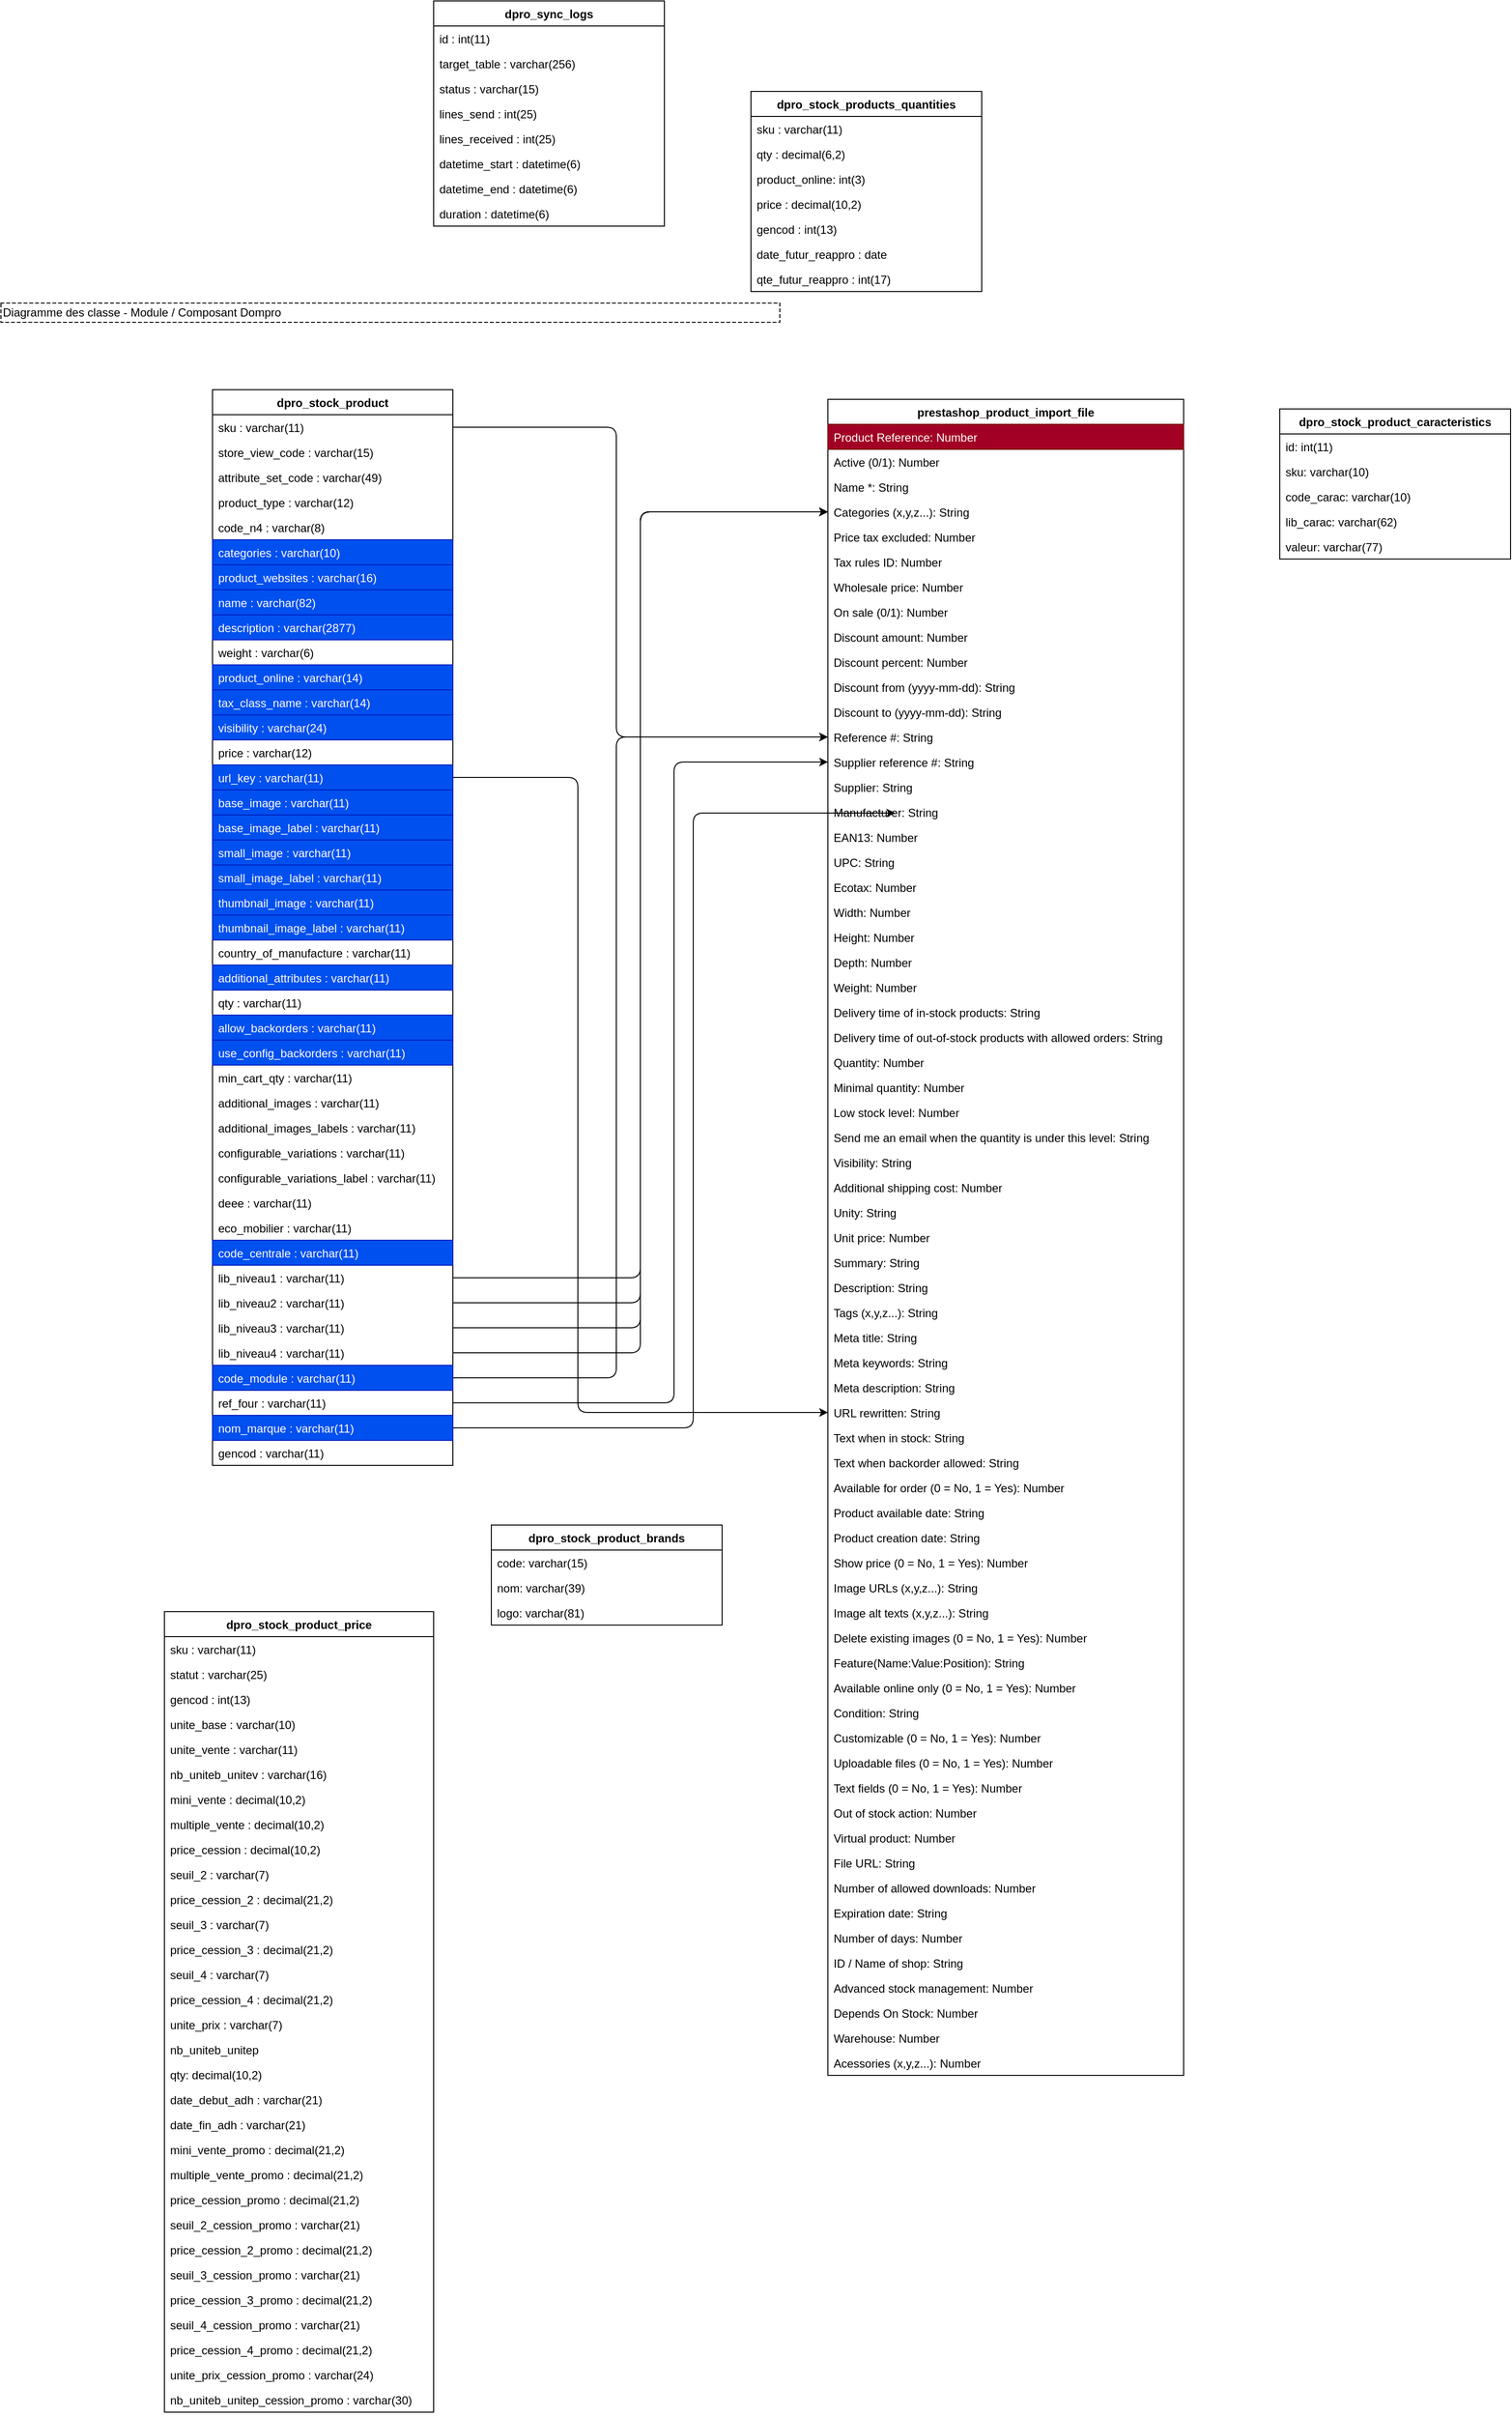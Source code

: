 <mxfile>
    <diagram id="OpzLJEWkmuXmZbvtsmJ4" name="Page-1">
        <mxGraphModel dx="684" dy="2234" grid="1" gridSize="10" guides="1" tooltips="1" connect="1" arrows="1" fold="1" page="1" pageScale="1" pageWidth="850" pageHeight="1100" math="0" shadow="0">
            <root>
                <mxCell id="0"/>
                <mxCell id="1" parent="0"/>
                <mxCell id="2" value="Diagramme des classe - Module / Composant Dompro" style="shape=partialRectangle;html=1;top=1;align=left;dashed=1;" parent="1" vertex="1">
                    <mxGeometry x="80" y="-470" width="810" height="20" as="geometry"/>
                </mxCell>
                <mxCell id="27" value="dpro_stock_product" style="swimlane;fontStyle=1;childLayout=stackLayout;horizontal=1;startSize=26;horizontalStack=0;resizeParent=1;resizeParentMax=0;resizeLast=0;collapsible=1;marginBottom=0;" parent="1" vertex="1">
                    <mxGeometry x="300" y="-380" width="250" height="1118" as="geometry">
                        <mxRectangle x="20" y="60" width="160" height="30" as="alternateBounds"/>
                    </mxGeometry>
                </mxCell>
                <mxCell id="28" value="sku : varchar(11)" style="text;strokeColor=none;fillColor=none;align=left;verticalAlign=top;spacingLeft=4;spacingRight=4;overflow=hidden;rotatable=0;points=[[0,0.5],[1,0.5]];portConstraint=eastwest;" parent="27" vertex="1">
                    <mxGeometry y="26" width="250" height="26" as="geometry"/>
                </mxCell>
                <mxCell id="29" value="store_view_code : varchar(15)" style="text;strokeColor=none;fillColor=none;align=left;verticalAlign=top;spacingLeft=4;spacingRight=4;overflow=hidden;rotatable=0;points=[[0,0.5],[1,0.5]];portConstraint=eastwest;" parent="27" vertex="1">
                    <mxGeometry y="52" width="250" height="26" as="geometry"/>
                </mxCell>
                <mxCell id="30" value="attribute_set_code : varchar(49)" style="text;strokeColor=none;fillColor=none;align=left;verticalAlign=top;spacingLeft=4;spacingRight=4;overflow=hidden;rotatable=0;points=[[0,0.5],[1,0.5]];portConstraint=eastwest;" parent="27" vertex="1">
                    <mxGeometry y="78" width="250" height="26" as="geometry"/>
                </mxCell>
                <mxCell id="31" value="product_type : varchar(12)" style="text;strokeColor=none;fillColor=none;align=left;verticalAlign=top;spacingLeft=4;spacingRight=4;overflow=hidden;rotatable=0;points=[[0,0.5],[1,0.5]];portConstraint=eastwest;" parent="27" vertex="1">
                    <mxGeometry y="104" width="250" height="26" as="geometry"/>
                </mxCell>
                <mxCell id="32" value="code_n4 : varchar(8)" style="text;strokeColor=none;fillColor=none;align=left;verticalAlign=top;spacingLeft=4;spacingRight=4;overflow=hidden;rotatable=0;points=[[0,0.5],[1,0.5]];portConstraint=eastwest;" parent="27" vertex="1">
                    <mxGeometry y="130" width="250" height="26" as="geometry"/>
                </mxCell>
                <mxCell id="33" value="categories : varchar(10)" style="text;strokeColor=#001DBC;fillColor=#0050ef;align=left;verticalAlign=top;spacingLeft=4;spacingRight=4;overflow=hidden;rotatable=0;points=[[0,0.5],[1,0.5]];portConstraint=eastwest;fontColor=#ffffff;" parent="27" vertex="1">
                    <mxGeometry y="156" width="250" height="26" as="geometry"/>
                </mxCell>
                <mxCell id="34" value="product_websites : varchar(16)" style="text;strokeColor=#001DBC;fillColor=#0050ef;align=left;verticalAlign=top;spacingLeft=4;spacingRight=4;overflow=hidden;rotatable=0;points=[[0,0.5],[1,0.5]];portConstraint=eastwest;fontColor=#ffffff;" parent="27" vertex="1">
                    <mxGeometry y="182" width="250" height="26" as="geometry"/>
                </mxCell>
                <mxCell id="35" value="name : varchar(82)" style="text;strokeColor=#001DBC;fillColor=#0050ef;align=left;verticalAlign=top;spacingLeft=4;spacingRight=4;overflow=hidden;rotatable=0;points=[[0,0.5],[1,0.5]];portConstraint=eastwest;fontColor=#ffffff;" parent="27" vertex="1">
                    <mxGeometry y="208" width="250" height="26" as="geometry"/>
                </mxCell>
                <mxCell id="36" value="description : varchar(2877)" style="text;strokeColor=#001DBC;fillColor=#0050ef;align=left;verticalAlign=top;spacingLeft=4;spacingRight=4;overflow=hidden;rotatable=0;points=[[0,0.5],[1,0.5]];portConstraint=eastwest;fontColor=#ffffff;" parent="27" vertex="1">
                    <mxGeometry y="234" width="250" height="26" as="geometry"/>
                </mxCell>
                <mxCell id="37" value="weight : varchar(6)" style="text;strokeColor=none;fillColor=none;align=left;verticalAlign=top;spacingLeft=4;spacingRight=4;overflow=hidden;rotatable=0;points=[[0,0.5],[1,0.5]];portConstraint=eastwest;" parent="27" vertex="1">
                    <mxGeometry y="260" width="250" height="26" as="geometry"/>
                </mxCell>
                <mxCell id="38" value="product_online : varchar(14)" style="text;strokeColor=#001DBC;fillColor=#0050ef;align=left;verticalAlign=top;spacingLeft=4;spacingRight=4;overflow=hidden;rotatable=0;points=[[0,0.5],[1,0.5]];portConstraint=eastwest;fontColor=#ffffff;" parent="27" vertex="1">
                    <mxGeometry y="286" width="250" height="26" as="geometry"/>
                </mxCell>
                <mxCell id="39" value="tax_class_name : varchar(14)" style="text;strokeColor=#001DBC;fillColor=#0050ef;align=left;verticalAlign=top;spacingLeft=4;spacingRight=4;overflow=hidden;rotatable=0;points=[[0,0.5],[1,0.5]];portConstraint=eastwest;fontColor=#ffffff;" parent="27" vertex="1">
                    <mxGeometry y="312" width="250" height="26" as="geometry"/>
                </mxCell>
                <mxCell id="40" value="visibility : varchar(24)" style="text;strokeColor=#001DBC;fillColor=#0050ef;align=left;verticalAlign=top;spacingLeft=4;spacingRight=4;overflow=hidden;rotatable=0;points=[[0,0.5],[1,0.5]];portConstraint=eastwest;fontColor=#ffffff;" parent="27" vertex="1">
                    <mxGeometry y="338" width="250" height="26" as="geometry"/>
                </mxCell>
                <mxCell id="41" value="price : varchar(12)" style="text;strokeColor=none;fillColor=none;align=left;verticalAlign=top;spacingLeft=4;spacingRight=4;overflow=hidden;rotatable=0;points=[[0,0.5],[1,0.5]];portConstraint=eastwest;" parent="27" vertex="1">
                    <mxGeometry y="364" width="250" height="26" as="geometry"/>
                </mxCell>
                <mxCell id="42" value="url_key : varchar(11)" style="text;strokeColor=#001DBC;fillColor=#0050ef;align=left;verticalAlign=top;spacingLeft=4;spacingRight=4;overflow=hidden;rotatable=0;points=[[0,0.5],[1,0.5]];portConstraint=eastwest;fontColor=#ffffff;" parent="27" vertex="1">
                    <mxGeometry y="390" width="250" height="26" as="geometry"/>
                </mxCell>
                <mxCell id="43" value="base_image : varchar(11)" style="text;strokeColor=#001DBC;fillColor=#0050ef;align=left;verticalAlign=top;spacingLeft=4;spacingRight=4;overflow=hidden;rotatable=0;points=[[0,0.5],[1,0.5]];portConstraint=eastwest;fontColor=#ffffff;" parent="27" vertex="1">
                    <mxGeometry y="416" width="250" height="26" as="geometry"/>
                </mxCell>
                <mxCell id="44" value="base_image_label : varchar(11)" style="text;strokeColor=#001DBC;fillColor=#0050ef;align=left;verticalAlign=top;spacingLeft=4;spacingRight=4;overflow=hidden;rotatable=0;points=[[0,0.5],[1,0.5]];portConstraint=eastwest;fontColor=#ffffff;" parent="27" vertex="1">
                    <mxGeometry y="442" width="250" height="26" as="geometry"/>
                </mxCell>
                <mxCell id="45" value="small_image : varchar(11)" style="text;strokeColor=#001DBC;fillColor=#0050ef;align=left;verticalAlign=top;spacingLeft=4;spacingRight=4;overflow=hidden;rotatable=0;points=[[0,0.5],[1,0.5]];portConstraint=eastwest;fontColor=#ffffff;" parent="27" vertex="1">
                    <mxGeometry y="468" width="250" height="26" as="geometry"/>
                </mxCell>
                <mxCell id="46" value="small_image_label : varchar(11)" style="text;strokeColor=#001DBC;fillColor=#0050ef;align=left;verticalAlign=top;spacingLeft=4;spacingRight=4;overflow=hidden;rotatable=0;points=[[0,0.5],[1,0.5]];portConstraint=eastwest;fontColor=#ffffff;" parent="27" vertex="1">
                    <mxGeometry y="494" width="250" height="26" as="geometry"/>
                </mxCell>
                <mxCell id="47" value="thumbnail_image : varchar(11)" style="text;strokeColor=#001DBC;fillColor=#0050ef;align=left;verticalAlign=top;spacingLeft=4;spacingRight=4;overflow=hidden;rotatable=0;points=[[0,0.5],[1,0.5]];portConstraint=eastwest;fontColor=#ffffff;" parent="27" vertex="1">
                    <mxGeometry y="520" width="250" height="26" as="geometry"/>
                </mxCell>
                <mxCell id="48" value="thumbnail_image_label : varchar(11)" style="text;strokeColor=#001DBC;fillColor=#0050ef;align=left;verticalAlign=top;spacingLeft=4;spacingRight=4;overflow=hidden;rotatable=0;points=[[0,0.5],[1,0.5]];portConstraint=eastwest;fontColor=#ffffff;" parent="27" vertex="1">
                    <mxGeometry y="546" width="250" height="26" as="geometry"/>
                </mxCell>
                <mxCell id="49" value="country_of_manufacture : varchar(11)" style="text;strokeColor=none;fillColor=none;align=left;verticalAlign=top;spacingLeft=4;spacingRight=4;overflow=hidden;rotatable=0;points=[[0,0.5],[1,0.5]];portConstraint=eastwest;" parent="27" vertex="1">
                    <mxGeometry y="572" width="250" height="26" as="geometry"/>
                </mxCell>
                <mxCell id="50" value="additional_attributes : varchar(11)" style="text;strokeColor=#001DBC;fillColor=#0050ef;align=left;verticalAlign=top;spacingLeft=4;spacingRight=4;overflow=hidden;rotatable=0;points=[[0,0.5],[1,0.5]];portConstraint=eastwest;fontColor=#ffffff;" parent="27" vertex="1">
                    <mxGeometry y="598" width="250" height="26" as="geometry"/>
                </mxCell>
                <mxCell id="51" value="qty : varchar(11)" style="text;strokeColor=none;fillColor=none;align=left;verticalAlign=top;spacingLeft=4;spacingRight=4;overflow=hidden;rotatable=0;points=[[0,0.5],[1,0.5]];portConstraint=eastwest;" parent="27" vertex="1">
                    <mxGeometry y="624" width="250" height="26" as="geometry"/>
                </mxCell>
                <mxCell id="52" value="allow_backorders : varchar(11)" style="text;strokeColor=#001DBC;fillColor=#0050ef;align=left;verticalAlign=top;spacingLeft=4;spacingRight=4;overflow=hidden;rotatable=0;points=[[0,0.5],[1,0.5]];portConstraint=eastwest;fontColor=#ffffff;" parent="27" vertex="1">
                    <mxGeometry y="650" width="250" height="26" as="geometry"/>
                </mxCell>
                <mxCell id="53" value="use_config_backorders : varchar(11)" style="text;strokeColor=#001DBC;fillColor=#0050ef;align=left;verticalAlign=top;spacingLeft=4;spacingRight=4;overflow=hidden;rotatable=0;points=[[0,0.5],[1,0.5]];portConstraint=eastwest;fontColor=#ffffff;" parent="27" vertex="1">
                    <mxGeometry y="676" width="250" height="26" as="geometry"/>
                </mxCell>
                <mxCell id="54" value="min_cart_qty : varchar(11)" style="text;strokeColor=none;fillColor=none;align=left;verticalAlign=top;spacingLeft=4;spacingRight=4;overflow=hidden;rotatable=0;points=[[0,0.5],[1,0.5]];portConstraint=eastwest;" parent="27" vertex="1">
                    <mxGeometry y="702" width="250" height="26" as="geometry"/>
                </mxCell>
                <mxCell id="55" value="additional_images : varchar(11)" style="text;strokeColor=none;fillColor=none;align=left;verticalAlign=top;spacingLeft=4;spacingRight=4;overflow=hidden;rotatable=0;points=[[0,0.5],[1,0.5]];portConstraint=eastwest;" parent="27" vertex="1">
                    <mxGeometry y="728" width="250" height="26" as="geometry"/>
                </mxCell>
                <mxCell id="56" value="additional_images_labels : varchar(11)" style="text;strokeColor=none;fillColor=none;align=left;verticalAlign=top;spacingLeft=4;spacingRight=4;overflow=hidden;rotatable=0;points=[[0,0.5],[1,0.5]];portConstraint=eastwest;" parent="27" vertex="1">
                    <mxGeometry y="754" width="250" height="26" as="geometry"/>
                </mxCell>
                <mxCell id="57" value="configurable_variations : varchar(11)" style="text;strokeColor=none;fillColor=none;align=left;verticalAlign=top;spacingLeft=4;spacingRight=4;overflow=hidden;rotatable=0;points=[[0,0.5],[1,0.5]];portConstraint=eastwest;" parent="27" vertex="1">
                    <mxGeometry y="780" width="250" height="26" as="geometry"/>
                </mxCell>
                <mxCell id="58" value="configurable_variations_label : varchar(11)" style="text;strokeColor=none;fillColor=none;align=left;verticalAlign=top;spacingLeft=4;spacingRight=4;overflow=hidden;rotatable=0;points=[[0,0.5],[1,0.5]];portConstraint=eastwest;" parent="27" vertex="1">
                    <mxGeometry y="806" width="250" height="26" as="geometry"/>
                </mxCell>
                <mxCell id="59" value="deee : varchar(11)" style="text;strokeColor=none;fillColor=none;align=left;verticalAlign=top;spacingLeft=4;spacingRight=4;overflow=hidden;rotatable=0;points=[[0,0.5],[1,0.5]];portConstraint=eastwest;" parent="27" vertex="1">
                    <mxGeometry y="832" width="250" height="26" as="geometry"/>
                </mxCell>
                <mxCell id="60" value="eco_mobilier : varchar(11)" style="text;strokeColor=none;fillColor=none;align=left;verticalAlign=top;spacingLeft=4;spacingRight=4;overflow=hidden;rotatable=0;points=[[0,0.5],[1,0.5]];portConstraint=eastwest;" parent="27" vertex="1">
                    <mxGeometry y="858" width="250" height="26" as="geometry"/>
                </mxCell>
                <mxCell id="61" value="code_centrale : varchar(11)" style="text;strokeColor=#001DBC;fillColor=#0050ef;align=left;verticalAlign=top;spacingLeft=4;spacingRight=4;overflow=hidden;rotatable=0;points=[[0,0.5],[1,0.5]];portConstraint=eastwest;fontColor=#ffffff;" parent="27" vertex="1">
                    <mxGeometry y="884" width="250" height="26" as="geometry"/>
                </mxCell>
                <mxCell id="62" value="lib_niveau1 : varchar(11)" style="text;strokeColor=none;fillColor=none;align=left;verticalAlign=top;spacingLeft=4;spacingRight=4;overflow=hidden;rotatable=0;points=[[0,0.5],[1,0.5]];portConstraint=eastwest;" parent="27" vertex="1">
                    <mxGeometry y="910" width="250" height="26" as="geometry"/>
                </mxCell>
                <mxCell id="63" value="lib_niveau2 : varchar(11)" style="text;strokeColor=none;fillColor=none;align=left;verticalAlign=top;spacingLeft=4;spacingRight=4;overflow=hidden;rotatable=0;points=[[0,0.5],[1,0.5]];portConstraint=eastwest;" parent="27" vertex="1">
                    <mxGeometry y="936" width="250" height="26" as="geometry"/>
                </mxCell>
                <mxCell id="64" value="lib_niveau3 : varchar(11)" style="text;strokeColor=none;fillColor=none;align=left;verticalAlign=top;spacingLeft=4;spacingRight=4;overflow=hidden;rotatable=0;points=[[0,0.5],[1,0.5]];portConstraint=eastwest;" parent="27" vertex="1">
                    <mxGeometry y="962" width="250" height="26" as="geometry"/>
                </mxCell>
                <mxCell id="65" value="lib_niveau4 : varchar(11)" style="text;strokeColor=none;fillColor=none;align=left;verticalAlign=top;spacingLeft=4;spacingRight=4;overflow=hidden;rotatable=0;points=[[0,0.5],[1,0.5]];portConstraint=eastwest;" parent="27" vertex="1">
                    <mxGeometry y="988" width="250" height="26" as="geometry"/>
                </mxCell>
                <mxCell id="66" value="code_module : varchar(11)" style="text;strokeColor=#001DBC;fillColor=#0050ef;align=left;verticalAlign=top;spacingLeft=4;spacingRight=4;overflow=hidden;rotatable=0;points=[[0,0.5],[1,0.5]];portConstraint=eastwest;fontColor=#ffffff;" parent="27" vertex="1">
                    <mxGeometry y="1014" width="250" height="26" as="geometry"/>
                </mxCell>
                <mxCell id="67" value="ref_four : varchar(11)" style="text;strokeColor=none;fillColor=none;align=left;verticalAlign=top;spacingLeft=4;spacingRight=4;overflow=hidden;rotatable=0;points=[[0,0.5],[1,0.5]];portConstraint=eastwest;" parent="27" vertex="1">
                    <mxGeometry y="1040" width="250" height="26" as="geometry"/>
                </mxCell>
                <mxCell id="68" value="nom_marque : varchar(11)" style="text;strokeColor=#001DBC;fillColor=#0050ef;align=left;verticalAlign=top;spacingLeft=4;spacingRight=4;overflow=hidden;rotatable=0;points=[[0,0.5],[1,0.5]];portConstraint=eastwest;fontColor=#ffffff;" parent="27" vertex="1">
                    <mxGeometry y="1066" width="250" height="26" as="geometry"/>
                </mxCell>
                <mxCell id="69" value="gencod : varchar(11)" style="text;strokeColor=none;fillColor=none;align=left;verticalAlign=top;spacingLeft=4;spacingRight=4;overflow=hidden;rotatable=0;points=[[0,0.5],[1,0.5]];portConstraint=eastwest;" parent="27" vertex="1">
                    <mxGeometry y="1092" width="250" height="26" as="geometry"/>
                </mxCell>
                <mxCell id="113" value="dpro_stock_products_quantities" style="swimlane;fontStyle=1;childLayout=stackLayout;horizontal=1;startSize=26;horizontalStack=0;resizeParent=1;resizeParentMax=0;resizeLast=0;collapsible=1;marginBottom=0;" parent="1" vertex="1">
                    <mxGeometry x="860" y="-690" width="240" height="208" as="geometry">
                        <mxRectangle x="590" y="60" width="230" height="30" as="alternateBounds"/>
                    </mxGeometry>
                </mxCell>
                <mxCell id="114" value="sku : varchar(11)" style="text;strokeColor=none;fillColor=none;align=left;verticalAlign=top;spacingLeft=4;spacingRight=4;overflow=hidden;rotatable=0;points=[[0,0.5],[1,0.5]];portConstraint=eastwest;" parent="113" vertex="1">
                    <mxGeometry y="26" width="240" height="26" as="geometry"/>
                </mxCell>
                <mxCell id="115" value="qty : decimal(6,2)" style="text;strokeColor=none;fillColor=none;align=left;verticalAlign=top;spacingLeft=4;spacingRight=4;overflow=hidden;rotatable=0;points=[[0,0.5],[1,0.5]];portConstraint=eastwest;" parent="113" vertex="1">
                    <mxGeometry y="52" width="240" height="26" as="geometry"/>
                </mxCell>
                <mxCell id="116" value="product_online: int(3)" style="text;strokeColor=none;fillColor=none;align=left;verticalAlign=top;spacingLeft=4;spacingRight=4;overflow=hidden;rotatable=0;points=[[0,0.5],[1,0.5]];portConstraint=eastwest;" parent="113" vertex="1">
                    <mxGeometry y="78" width="240" height="26" as="geometry"/>
                </mxCell>
                <mxCell id="117" value="price : decimal(10,2)" style="text;strokeColor=none;fillColor=none;align=left;verticalAlign=top;spacingLeft=4;spacingRight=4;overflow=hidden;rotatable=0;points=[[0,0.5],[1,0.5]];portConstraint=eastwest;" parent="113" vertex="1">
                    <mxGeometry y="104" width="240" height="26" as="geometry"/>
                </mxCell>
                <mxCell id="118" value="gencod : int(13)" style="text;strokeColor=none;fillColor=none;align=left;verticalAlign=top;spacingLeft=4;spacingRight=4;overflow=hidden;rotatable=0;points=[[0,0.5],[1,0.5]];portConstraint=eastwest;" parent="113" vertex="1">
                    <mxGeometry y="130" width="240" height="26" as="geometry"/>
                </mxCell>
                <mxCell id="119" value="date_futur_reappro : date" style="text;strokeColor=none;fillColor=none;align=left;verticalAlign=top;spacingLeft=4;spacingRight=4;overflow=hidden;rotatable=0;points=[[0,0.5],[1,0.5]];portConstraint=eastwest;" parent="113" vertex="1">
                    <mxGeometry y="156" width="240" height="26" as="geometry"/>
                </mxCell>
                <mxCell id="120" value="qte_futur_reappro : int(17)" style="text;strokeColor=none;fillColor=none;align=left;verticalAlign=top;spacingLeft=4;spacingRight=4;overflow=hidden;rotatable=0;points=[[0,0.5],[1,0.5]];portConstraint=eastwest;" parent="113" vertex="1">
                    <mxGeometry y="182" width="240" height="26" as="geometry"/>
                </mxCell>
                <mxCell id="121" value="dpro_stock_product_brands" style="swimlane;fontStyle=1;childLayout=stackLayout;horizontal=1;startSize=26;horizontalStack=0;resizeParent=1;resizeParentMax=0;resizeLast=0;collapsible=1;marginBottom=0;" parent="1" vertex="1">
                    <mxGeometry x="590" y="800" width="240" height="104" as="geometry">
                        <mxRectangle x="590" y="498" width="200" height="30" as="alternateBounds"/>
                    </mxGeometry>
                </mxCell>
                <mxCell id="122" value="code: varchar(15)" style="text;strokeColor=none;fillColor=none;align=left;verticalAlign=top;spacingLeft=4;spacingRight=4;overflow=hidden;rotatable=0;points=[[0,0.5],[1,0.5]];portConstraint=eastwest;" parent="121" vertex="1">
                    <mxGeometry y="26" width="240" height="26" as="geometry"/>
                </mxCell>
                <mxCell id="123" value="nom: varchar(39)" style="text;strokeColor=none;fillColor=none;align=left;verticalAlign=top;spacingLeft=4;spacingRight=4;overflow=hidden;rotatable=0;points=[[0,0.5],[1,0.5]];portConstraint=eastwest;" parent="121" vertex="1">
                    <mxGeometry y="52" width="240" height="26" as="geometry"/>
                </mxCell>
                <mxCell id="124" value="logo: varchar(81)" style="text;strokeColor=none;fillColor=none;align=left;verticalAlign=top;spacingLeft=4;spacingRight=4;overflow=hidden;rotatable=0;points=[[0,0.5],[1,0.5]];portConstraint=eastwest;" parent="121" vertex="1">
                    <mxGeometry y="78" width="240" height="26" as="geometry"/>
                </mxCell>
                <mxCell id="125" value="dpro_stock_product_caracteristics" style="swimlane;fontStyle=1;childLayout=stackLayout;horizontal=1;startSize=26;horizontalStack=0;resizeParent=1;resizeParentMax=0;resizeLast=0;collapsible=1;marginBottom=0;" parent="1" vertex="1">
                    <mxGeometry x="1410" y="-360" width="240" height="156" as="geometry">
                        <mxRectangle x="590" y="310" width="240" height="30" as="alternateBounds"/>
                    </mxGeometry>
                </mxCell>
                <mxCell id="126" value="id: int(11)" style="text;strokeColor=none;fillColor=none;align=left;verticalAlign=top;spacingLeft=4;spacingRight=4;overflow=hidden;rotatable=0;points=[[0,0.5],[1,0.5]];portConstraint=eastwest;" parent="125" vertex="1">
                    <mxGeometry y="26" width="240" height="26" as="geometry"/>
                </mxCell>
                <mxCell id="127" value="sku: varchar(10)" style="text;strokeColor=none;fillColor=none;align=left;verticalAlign=top;spacingLeft=4;spacingRight=4;overflow=hidden;rotatable=0;points=[[0,0.5],[1,0.5]];portConstraint=eastwest;" parent="125" vertex="1">
                    <mxGeometry y="52" width="240" height="26" as="geometry"/>
                </mxCell>
                <mxCell id="128" value="code_carac: varchar(10)" style="text;strokeColor=none;fillColor=none;align=left;verticalAlign=top;spacingLeft=4;spacingRight=4;overflow=hidden;rotatable=0;points=[[0,0.5],[1,0.5]];portConstraint=eastwest;" parent="125" vertex="1">
                    <mxGeometry y="78" width="240" height="26" as="geometry"/>
                </mxCell>
                <mxCell id="129" value="lib_carac: varchar(62)" style="text;strokeColor=none;fillColor=none;align=left;verticalAlign=top;spacingLeft=4;spacingRight=4;overflow=hidden;rotatable=0;points=[[0,0.5],[1,0.5]];portConstraint=eastwest;" parent="125" vertex="1">
                    <mxGeometry y="104" width="240" height="26" as="geometry"/>
                </mxCell>
                <mxCell id="130" value="valeur: varchar(77)" style="text;strokeColor=none;fillColor=none;align=left;verticalAlign=top;spacingLeft=4;spacingRight=4;overflow=hidden;rotatable=0;points=[[0,0.5],[1,0.5]];portConstraint=eastwest;" parent="125" vertex="1">
                    <mxGeometry y="130" width="240" height="26" as="geometry"/>
                </mxCell>
                <mxCell id="131" value="dpro_stock_product_price" style="swimlane;fontStyle=1;childLayout=stackLayout;horizontal=1;startSize=26;horizontalStack=0;resizeParent=1;resizeParentMax=0;resizeLast=0;collapsible=1;marginBottom=0;" parent="1" vertex="1">
                    <mxGeometry x="250" y="890" width="280" height="832" as="geometry">
                        <mxRectangle x="290" y="60" width="190" height="30" as="alternateBounds"/>
                    </mxGeometry>
                </mxCell>
                <mxCell id="132" value="sku : varchar(11)" style="text;strokeColor=none;fillColor=none;align=left;verticalAlign=top;spacingLeft=4;spacingRight=4;overflow=hidden;rotatable=0;points=[[0,0.5],[1,0.5]];portConstraint=eastwest;" parent="131" vertex="1">
                    <mxGeometry y="26" width="280" height="26" as="geometry"/>
                </mxCell>
                <mxCell id="133" value="statut : varchar(25)" style="text;strokeColor=none;fillColor=none;align=left;verticalAlign=top;spacingLeft=4;spacingRight=4;overflow=hidden;rotatable=0;points=[[0,0.5],[1,0.5]];portConstraint=eastwest;" parent="131" vertex="1">
                    <mxGeometry y="52" width="280" height="26" as="geometry"/>
                </mxCell>
                <mxCell id="134" value="gencod : int(13)" style="text;strokeColor=none;fillColor=none;align=left;verticalAlign=top;spacingLeft=4;spacingRight=4;overflow=hidden;rotatable=0;points=[[0,0.5],[1,0.5]];portConstraint=eastwest;" parent="131" vertex="1">
                    <mxGeometry y="78" width="280" height="26" as="geometry"/>
                </mxCell>
                <mxCell id="135" value="unite_base : varchar(10)" style="text;strokeColor=none;fillColor=none;align=left;verticalAlign=top;spacingLeft=4;spacingRight=4;overflow=hidden;rotatable=0;points=[[0,0.5],[1,0.5]];portConstraint=eastwest;" parent="131" vertex="1">
                    <mxGeometry y="104" width="280" height="26" as="geometry"/>
                </mxCell>
                <mxCell id="136" value="unite_vente : varchar(11)" style="text;strokeColor=none;fillColor=none;align=left;verticalAlign=top;spacingLeft=4;spacingRight=4;overflow=hidden;rotatable=0;points=[[0,0.5],[1,0.5]];portConstraint=eastwest;" parent="131" vertex="1">
                    <mxGeometry y="130" width="280" height="26" as="geometry"/>
                </mxCell>
                <mxCell id="137" value="nb_uniteb_unitev : varchar(16)" style="text;strokeColor=none;fillColor=none;align=left;verticalAlign=top;spacingLeft=4;spacingRight=4;overflow=hidden;rotatable=0;points=[[0,0.5],[1,0.5]];portConstraint=eastwest;" parent="131" vertex="1">
                    <mxGeometry y="156" width="280" height="26" as="geometry"/>
                </mxCell>
                <mxCell id="138" value="mini_vente : decimal(10,2)" style="text;strokeColor=none;fillColor=none;align=left;verticalAlign=top;spacingLeft=4;spacingRight=4;overflow=hidden;rotatable=0;points=[[0,0.5],[1,0.5]];portConstraint=eastwest;" parent="131" vertex="1">
                    <mxGeometry y="182" width="280" height="26" as="geometry"/>
                </mxCell>
                <mxCell id="139" value="multiple_vente : decimal(10,2)" style="text;strokeColor=none;fillColor=none;align=left;verticalAlign=top;spacingLeft=4;spacingRight=4;overflow=hidden;rotatable=0;points=[[0,0.5],[1,0.5]];portConstraint=eastwest;" parent="131" vertex="1">
                    <mxGeometry y="208" width="280" height="26" as="geometry"/>
                </mxCell>
                <mxCell id="140" value="price_cession : decimal(10,2)" style="text;strokeColor=none;fillColor=none;align=left;verticalAlign=top;spacingLeft=4;spacingRight=4;overflow=hidden;rotatable=0;points=[[0,0.5],[1,0.5]];portConstraint=eastwest;" parent="131" vertex="1">
                    <mxGeometry y="234" width="280" height="26" as="geometry"/>
                </mxCell>
                <mxCell id="141" value="seuil_2 : varchar(7)" style="text;strokeColor=none;fillColor=none;align=left;verticalAlign=top;spacingLeft=4;spacingRight=4;overflow=hidden;rotatable=0;points=[[0,0.5],[1,0.5]];portConstraint=eastwest;" parent="131" vertex="1">
                    <mxGeometry y="260" width="280" height="26" as="geometry"/>
                </mxCell>
                <mxCell id="142" value="price_cession_2 : decimal(21,2)" style="text;strokeColor=none;fillColor=none;align=left;verticalAlign=top;spacingLeft=4;spacingRight=4;overflow=hidden;rotatable=0;points=[[0,0.5],[1,0.5]];portConstraint=eastwest;" parent="131" vertex="1">
                    <mxGeometry y="286" width="280" height="26" as="geometry"/>
                </mxCell>
                <mxCell id="143" value="seuil_3 : varchar(7)" style="text;strokeColor=none;fillColor=none;align=left;verticalAlign=top;spacingLeft=4;spacingRight=4;overflow=hidden;rotatable=0;points=[[0,0.5],[1,0.5]];portConstraint=eastwest;" parent="131" vertex="1">
                    <mxGeometry y="312" width="280" height="26" as="geometry"/>
                </mxCell>
                <mxCell id="144" value="price_cession_3 : decimal(21,2)" style="text;strokeColor=none;fillColor=none;align=left;verticalAlign=top;spacingLeft=4;spacingRight=4;overflow=hidden;rotatable=0;points=[[0,0.5],[1,0.5]];portConstraint=eastwest;" parent="131" vertex="1">
                    <mxGeometry y="338" width="280" height="26" as="geometry"/>
                </mxCell>
                <mxCell id="145" value="seuil_4 : varchar(7)" style="text;strokeColor=none;fillColor=none;align=left;verticalAlign=top;spacingLeft=4;spacingRight=4;overflow=hidden;rotatable=0;points=[[0,0.5],[1,0.5]];portConstraint=eastwest;" parent="131" vertex="1">
                    <mxGeometry y="364" width="280" height="26" as="geometry"/>
                </mxCell>
                <mxCell id="146" value="price_cession_4 : decimal(21,2)" style="text;strokeColor=none;fillColor=none;align=left;verticalAlign=top;spacingLeft=4;spacingRight=4;overflow=hidden;rotatable=0;points=[[0,0.5],[1,0.5]];portConstraint=eastwest;" parent="131" vertex="1">
                    <mxGeometry y="390" width="280" height="26" as="geometry"/>
                </mxCell>
                <mxCell id="147" value="unite_prix : varchar(7)" style="text;strokeColor=none;fillColor=none;align=left;verticalAlign=top;spacingLeft=4;spacingRight=4;overflow=hidden;rotatable=0;points=[[0,0.5],[1,0.5]];portConstraint=eastwest;" parent="131" vertex="1">
                    <mxGeometry y="416" width="280" height="26" as="geometry"/>
                </mxCell>
                <mxCell id="148" value="nb_uniteb_unitep" style="text;strokeColor=none;fillColor=none;align=left;verticalAlign=top;spacingLeft=4;spacingRight=4;overflow=hidden;rotatable=0;points=[[0,0.5],[1,0.5]];portConstraint=eastwest;" parent="131" vertex="1">
                    <mxGeometry y="442" width="280" height="26" as="geometry"/>
                </mxCell>
                <mxCell id="149" value="qty: decimal(10,2)" style="text;strokeColor=none;fillColor=none;align=left;verticalAlign=top;spacingLeft=4;spacingRight=4;overflow=hidden;rotatable=0;points=[[0,0.5],[1,0.5]];portConstraint=eastwest;" parent="131" vertex="1">
                    <mxGeometry y="468" width="280" height="26" as="geometry"/>
                </mxCell>
                <mxCell id="150" value="date_debut_adh : varchar(21)" style="text;strokeColor=none;fillColor=none;align=left;verticalAlign=top;spacingLeft=4;spacingRight=4;overflow=hidden;rotatable=0;points=[[0,0.5],[1,0.5]];portConstraint=eastwest;" parent="131" vertex="1">
                    <mxGeometry y="494" width="280" height="26" as="geometry"/>
                </mxCell>
                <mxCell id="151" value="date_fin_adh : varchar(21)" style="text;strokeColor=none;fillColor=none;align=left;verticalAlign=top;spacingLeft=4;spacingRight=4;overflow=hidden;rotatable=0;points=[[0,0.5],[1,0.5]];portConstraint=eastwest;" parent="131" vertex="1">
                    <mxGeometry y="520" width="280" height="26" as="geometry"/>
                </mxCell>
                <mxCell id="152" value="mini_vente_promo : decimal(21,2)" style="text;strokeColor=none;fillColor=none;align=left;verticalAlign=top;spacingLeft=4;spacingRight=4;overflow=hidden;rotatable=0;points=[[0,0.5],[1,0.5]];portConstraint=eastwest;" parent="131" vertex="1">
                    <mxGeometry y="546" width="280" height="26" as="geometry"/>
                </mxCell>
                <mxCell id="153" value="multiple_vente_promo : decimal(21,2)" style="text;strokeColor=none;fillColor=none;align=left;verticalAlign=top;spacingLeft=4;spacingRight=4;overflow=hidden;rotatable=0;points=[[0,0.5],[1,0.5]];portConstraint=eastwest;" parent="131" vertex="1">
                    <mxGeometry y="572" width="280" height="26" as="geometry"/>
                </mxCell>
                <mxCell id="154" value="price_cession_promo : decimal(21,2)" style="text;strokeColor=none;fillColor=none;align=left;verticalAlign=top;spacingLeft=4;spacingRight=4;overflow=hidden;rotatable=0;points=[[0,0.5],[1,0.5]];portConstraint=eastwest;" parent="131" vertex="1">
                    <mxGeometry y="598" width="280" height="26" as="geometry"/>
                </mxCell>
                <mxCell id="155" value="seuil_2_cession_promo : varchar(21)" style="text;strokeColor=none;fillColor=none;align=left;verticalAlign=top;spacingLeft=4;spacingRight=4;overflow=hidden;rotatable=0;points=[[0,0.5],[1,0.5]];portConstraint=eastwest;" parent="131" vertex="1">
                    <mxGeometry y="624" width="280" height="26" as="geometry"/>
                </mxCell>
                <mxCell id="156" value="price_cession_2_promo : decimal(21,2)" style="text;strokeColor=none;fillColor=none;align=left;verticalAlign=top;spacingLeft=4;spacingRight=4;overflow=hidden;rotatable=0;points=[[0,0.5],[1,0.5]];portConstraint=eastwest;" parent="131" vertex="1">
                    <mxGeometry y="650" width="280" height="26" as="geometry"/>
                </mxCell>
                <mxCell id="157" value="seuil_3_cession_promo : varchar(21)" style="text;strokeColor=none;fillColor=none;align=left;verticalAlign=top;spacingLeft=4;spacingRight=4;overflow=hidden;rotatable=0;points=[[0,0.5],[1,0.5]];portConstraint=eastwest;" parent="131" vertex="1">
                    <mxGeometry y="676" width="280" height="26" as="geometry"/>
                </mxCell>
                <mxCell id="158" value="price_cession_3_promo : decimal(21,2)" style="text;strokeColor=none;fillColor=none;align=left;verticalAlign=top;spacingLeft=4;spacingRight=4;overflow=hidden;rotatable=0;points=[[0,0.5],[1,0.5]];portConstraint=eastwest;" parent="131" vertex="1">
                    <mxGeometry y="702" width="280" height="26" as="geometry"/>
                </mxCell>
                <mxCell id="159" value="seuil_4_cession_promo : varchar(21)" style="text;strokeColor=none;fillColor=none;align=left;verticalAlign=top;spacingLeft=4;spacingRight=4;overflow=hidden;rotatable=0;points=[[0,0.5],[1,0.5]];portConstraint=eastwest;" parent="131" vertex="1">
                    <mxGeometry y="728" width="280" height="26" as="geometry"/>
                </mxCell>
                <mxCell id="160" value="price_cession_4_promo : decimal(21,2)" style="text;strokeColor=none;fillColor=none;align=left;verticalAlign=top;spacingLeft=4;spacingRight=4;overflow=hidden;rotatable=0;points=[[0,0.5],[1,0.5]];portConstraint=eastwest;" parent="131" vertex="1">
                    <mxGeometry y="754" width="280" height="26" as="geometry"/>
                </mxCell>
                <mxCell id="161" value="unite_prix_cession_promo : varchar(24)" style="text;strokeColor=none;fillColor=none;align=left;verticalAlign=top;spacingLeft=4;spacingRight=4;overflow=hidden;rotatable=0;points=[[0,0.5],[1,0.5]];portConstraint=eastwest;" parent="131" vertex="1">
                    <mxGeometry y="780" width="280" height="26" as="geometry"/>
                </mxCell>
                <mxCell id="162" value="nb_uniteb_unitep_cession_promo : varchar(30)" style="text;strokeColor=none;fillColor=none;align=left;verticalAlign=top;spacingLeft=4;spacingRight=4;overflow=hidden;rotatable=0;points=[[0,0.5],[1,0.5]];portConstraint=eastwest;" parent="131" vertex="1">
                    <mxGeometry y="806" width="280" height="26" as="geometry"/>
                </mxCell>
                <mxCell id="163" value="dpro_sync_logs" style="swimlane;fontStyle=1;childLayout=stackLayout;horizontal=1;startSize=26;horizontalStack=0;resizeParent=1;resizeParentMax=0;resizeLast=0;collapsible=1;marginBottom=0;" parent="1" vertex="1">
                    <mxGeometry x="530" y="-784" width="240" height="234" as="geometry"/>
                </mxCell>
                <mxCell id="164" value="id : int(11)" style="text;strokeColor=none;fillColor=none;align=left;verticalAlign=top;spacingLeft=4;spacingRight=4;overflow=hidden;rotatable=0;points=[[0,0.5],[1,0.5]];portConstraint=eastwest;" parent="163" vertex="1">
                    <mxGeometry y="26" width="240" height="26" as="geometry"/>
                </mxCell>
                <mxCell id="165" value="target_table : varchar(256)" style="text;strokeColor=none;fillColor=none;align=left;verticalAlign=top;spacingLeft=4;spacingRight=4;overflow=hidden;rotatable=0;points=[[0,0.5],[1,0.5]];portConstraint=eastwest;" parent="163" vertex="1">
                    <mxGeometry y="52" width="240" height="26" as="geometry"/>
                </mxCell>
                <mxCell id="166" value="status : varchar(15)" style="text;strokeColor=none;fillColor=none;align=left;verticalAlign=top;spacingLeft=4;spacingRight=4;overflow=hidden;rotatable=0;points=[[0,0.5],[1,0.5]];portConstraint=eastwest;" parent="163" vertex="1">
                    <mxGeometry y="78" width="240" height="26" as="geometry"/>
                </mxCell>
                <mxCell id="167" value="lines_send : int(25)" style="text;strokeColor=none;fillColor=none;align=left;verticalAlign=top;spacingLeft=4;spacingRight=4;overflow=hidden;rotatable=0;points=[[0,0.5],[1,0.5]];portConstraint=eastwest;" parent="163" vertex="1">
                    <mxGeometry y="104" width="240" height="26" as="geometry"/>
                </mxCell>
                <mxCell id="168" value="lines_received : int(25)" style="text;strokeColor=none;fillColor=none;align=left;verticalAlign=top;spacingLeft=4;spacingRight=4;overflow=hidden;rotatable=0;points=[[0,0.5],[1,0.5]];portConstraint=eastwest;" parent="163" vertex="1">
                    <mxGeometry y="130" width="240" height="26" as="geometry"/>
                </mxCell>
                <mxCell id="169" value="datetime_start : datetime(6)" style="text;strokeColor=none;fillColor=none;align=left;verticalAlign=top;spacingLeft=4;spacingRight=4;overflow=hidden;rotatable=0;points=[[0,0.5],[1,0.5]];portConstraint=eastwest;" parent="163" vertex="1">
                    <mxGeometry y="156" width="240" height="26" as="geometry"/>
                </mxCell>
                <mxCell id="170" value="datetime_end : datetime(6)" style="text;strokeColor=none;fillColor=none;align=left;verticalAlign=top;spacingLeft=4;spacingRight=4;overflow=hidden;rotatable=0;points=[[0,0.5],[1,0.5]];portConstraint=eastwest;" parent="163" vertex="1">
                    <mxGeometry y="182" width="240" height="26" as="geometry"/>
                </mxCell>
                <mxCell id="171" value="duration : datetime(6)" style="text;strokeColor=none;fillColor=none;align=left;verticalAlign=top;spacingLeft=4;spacingRight=4;overflow=hidden;rotatable=0;points=[[0,0.5],[1,0.5]];portConstraint=eastwest;" parent="163" vertex="1">
                    <mxGeometry y="208" width="240" height="26" as="geometry"/>
                </mxCell>
                <mxCell id="373" value="prestashop_product_import_file" style="swimlane;fontStyle=1;childLayout=stackLayout;horizontal=1;startSize=26;horizontalStack=0;resizeParent=1;resizeParentMax=0;resizeLast=0;collapsible=1;marginBottom=0;" vertex="1" parent="1">
                    <mxGeometry x="940" y="-370" width="370" height="1742" as="geometry"/>
                </mxCell>
                <mxCell id="374" value="Product Reference: Number" style="text;strokeColor=#6F0000;fillColor=#a20025;align=left;verticalAlign=top;spacingLeft=4;spacingRight=4;overflow=hidden;rotatable=0;points=[[0,0.5],[1,0.5]];portConstraint=eastwest;fontColor=#ffffff;" vertex="1" parent="373">
                    <mxGeometry y="26" width="370" height="26" as="geometry"/>
                </mxCell>
                <mxCell id="375" value="Active (0/1): Number" style="text;strokeColor=none;fillColor=none;align=left;verticalAlign=top;spacingLeft=4;spacingRight=4;overflow=hidden;rotatable=0;points=[[0,0.5],[1,0.5]];portConstraint=eastwest;" vertex="1" parent="373">
                    <mxGeometry y="52" width="370" height="26" as="geometry"/>
                </mxCell>
                <mxCell id="376" value="Name *: String" style="text;strokeColor=none;fillColor=none;align=left;verticalAlign=top;spacingLeft=4;spacingRight=4;overflow=hidden;rotatable=0;points=[[0,0.5],[1,0.5]];portConstraint=eastwest;" vertex="1" parent="373">
                    <mxGeometry y="78" width="370" height="26" as="geometry"/>
                </mxCell>
                <mxCell id="377" value="Categories (x,y,z...): String" style="text;strokeColor=none;fillColor=none;align=left;verticalAlign=top;spacingLeft=4;spacingRight=4;overflow=hidden;rotatable=0;points=[[0,0.5],[1,0.5]];portConstraint=eastwest;" vertex="1" parent="373">
                    <mxGeometry y="104" width="370" height="26" as="geometry"/>
                </mxCell>
                <mxCell id="378" value="Price tax excluded: Number" style="text;strokeColor=none;fillColor=none;align=left;verticalAlign=top;spacingLeft=4;spacingRight=4;overflow=hidden;rotatable=0;points=[[0,0.5],[1,0.5]];portConstraint=eastwest;" vertex="1" parent="373">
                    <mxGeometry y="130" width="370" height="26" as="geometry"/>
                </mxCell>
                <mxCell id="379" value="Tax rules ID: Number" style="text;strokeColor=none;fillColor=none;align=left;verticalAlign=top;spacingLeft=4;spacingRight=4;overflow=hidden;rotatable=0;points=[[0,0.5],[1,0.5]];portConstraint=eastwest;" vertex="1" parent="373">
                    <mxGeometry y="156" width="370" height="26" as="geometry"/>
                </mxCell>
                <mxCell id="380" value="Wholesale price: Number" style="text;strokeColor=none;fillColor=none;align=left;verticalAlign=top;spacingLeft=4;spacingRight=4;overflow=hidden;rotatable=0;points=[[0,0.5],[1,0.5]];portConstraint=eastwest;" vertex="1" parent="373">
                    <mxGeometry y="182" width="370" height="26" as="geometry"/>
                </mxCell>
                <mxCell id="381" value="On sale (0/1): Number" style="text;strokeColor=none;fillColor=none;align=left;verticalAlign=top;spacingLeft=4;spacingRight=4;overflow=hidden;rotatable=0;points=[[0,0.5],[1,0.5]];portConstraint=eastwest;" vertex="1" parent="373">
                    <mxGeometry y="208" width="370" height="26" as="geometry"/>
                </mxCell>
                <mxCell id="382" value="Discount amount: Number" style="text;strokeColor=none;fillColor=none;align=left;verticalAlign=top;spacingLeft=4;spacingRight=4;overflow=hidden;rotatable=0;points=[[0,0.5],[1,0.5]];portConstraint=eastwest;" vertex="1" parent="373">
                    <mxGeometry y="234" width="370" height="26" as="geometry"/>
                </mxCell>
                <mxCell id="383" value="Discount percent: Number" style="text;strokeColor=none;fillColor=none;align=left;verticalAlign=top;spacingLeft=4;spacingRight=4;overflow=hidden;rotatable=0;points=[[0,0.5],[1,0.5]];portConstraint=eastwest;" vertex="1" parent="373">
                    <mxGeometry y="260" width="370" height="26" as="geometry"/>
                </mxCell>
                <mxCell id="384" value="Discount from (yyyy-mm-dd): String" style="text;strokeColor=none;fillColor=none;align=left;verticalAlign=top;spacingLeft=4;spacingRight=4;overflow=hidden;rotatable=0;points=[[0,0.5],[1,0.5]];portConstraint=eastwest;" vertex="1" parent="373">
                    <mxGeometry y="286" width="370" height="26" as="geometry"/>
                </mxCell>
                <mxCell id="385" value="Discount to (yyyy-mm-dd): String" style="text;strokeColor=none;fillColor=none;align=left;verticalAlign=top;spacingLeft=4;spacingRight=4;overflow=hidden;rotatable=0;points=[[0,0.5],[1,0.5]];portConstraint=eastwest;" vertex="1" parent="373">
                    <mxGeometry y="312" width="370" height="26" as="geometry"/>
                </mxCell>
                <mxCell id="386" value="Reference #: String" style="text;strokeColor=none;fillColor=none;align=left;verticalAlign=top;spacingLeft=4;spacingRight=4;overflow=hidden;rotatable=0;points=[[0,0.5],[1,0.5]];portConstraint=eastwest;" vertex="1" parent="373">
                    <mxGeometry y="338" width="370" height="26" as="geometry"/>
                </mxCell>
                <mxCell id="387" value="Supplier reference #: String" style="text;strokeColor=none;fillColor=none;align=left;verticalAlign=top;spacingLeft=4;spacingRight=4;overflow=hidden;rotatable=0;points=[[0,0.5],[1,0.5]];portConstraint=eastwest;" vertex="1" parent="373">
                    <mxGeometry y="364" width="370" height="26" as="geometry"/>
                </mxCell>
                <mxCell id="388" value="Supplier: String" style="text;strokeColor=none;fillColor=none;align=left;verticalAlign=top;spacingLeft=4;spacingRight=4;overflow=hidden;rotatable=0;points=[[0,0.5],[1,0.5]];portConstraint=eastwest;" vertex="1" parent="373">
                    <mxGeometry y="390" width="370" height="26" as="geometry"/>
                </mxCell>
                <mxCell id="389" value="Manufacturer: String" style="text;strokeColor=none;fillColor=none;align=left;verticalAlign=top;spacingLeft=4;spacingRight=4;overflow=hidden;rotatable=0;points=[[0,0.5],[1,0.5]];portConstraint=eastwest;" vertex="1" parent="373">
                    <mxGeometry y="416" width="370" height="26" as="geometry"/>
                </mxCell>
                <mxCell id="390" value="EAN13: Number" style="text;strokeColor=none;fillColor=none;align=left;verticalAlign=top;spacingLeft=4;spacingRight=4;overflow=hidden;rotatable=0;points=[[0,0.5],[1,0.5]];portConstraint=eastwest;" vertex="1" parent="373">
                    <mxGeometry y="442" width="370" height="26" as="geometry"/>
                </mxCell>
                <mxCell id="391" value="UPC: String" style="text;strokeColor=none;fillColor=none;align=left;verticalAlign=top;spacingLeft=4;spacingRight=4;overflow=hidden;rotatable=0;points=[[0,0.5],[1,0.5]];portConstraint=eastwest;" vertex="1" parent="373">
                    <mxGeometry y="468" width="370" height="26" as="geometry"/>
                </mxCell>
                <mxCell id="392" value="Ecotax: Number" style="text;strokeColor=none;fillColor=none;align=left;verticalAlign=top;spacingLeft=4;spacingRight=4;overflow=hidden;rotatable=0;points=[[0,0.5],[1,0.5]];portConstraint=eastwest;" vertex="1" parent="373">
                    <mxGeometry y="494" width="370" height="26" as="geometry"/>
                </mxCell>
                <mxCell id="393" value="Width: Number" style="text;strokeColor=none;fillColor=none;align=left;verticalAlign=top;spacingLeft=4;spacingRight=4;overflow=hidden;rotatable=0;points=[[0,0.5],[1,0.5]];portConstraint=eastwest;" vertex="1" parent="373">
                    <mxGeometry y="520" width="370" height="26" as="geometry"/>
                </mxCell>
                <mxCell id="394" value="Height: Number" style="text;strokeColor=none;fillColor=none;align=left;verticalAlign=top;spacingLeft=4;spacingRight=4;overflow=hidden;rotatable=0;points=[[0,0.5],[1,0.5]];portConstraint=eastwest;" vertex="1" parent="373">
                    <mxGeometry y="546" width="370" height="26" as="geometry"/>
                </mxCell>
                <mxCell id="395" value="Depth: Number" style="text;strokeColor=none;fillColor=none;align=left;verticalAlign=top;spacingLeft=4;spacingRight=4;overflow=hidden;rotatable=0;points=[[0,0.5],[1,0.5]];portConstraint=eastwest;" vertex="1" parent="373">
                    <mxGeometry y="572" width="370" height="26" as="geometry"/>
                </mxCell>
                <mxCell id="396" value="Weight: Number" style="text;strokeColor=none;fillColor=none;align=left;verticalAlign=top;spacingLeft=4;spacingRight=4;overflow=hidden;rotatable=0;points=[[0,0.5],[1,0.5]];portConstraint=eastwest;" vertex="1" parent="373">
                    <mxGeometry y="598" width="370" height="26" as="geometry"/>
                </mxCell>
                <mxCell id="397" value="Delivery time of in-stock products: String" style="text;strokeColor=none;fillColor=none;align=left;verticalAlign=top;spacingLeft=4;spacingRight=4;overflow=hidden;rotatable=0;points=[[0,0.5],[1,0.5]];portConstraint=eastwest;" vertex="1" parent="373">
                    <mxGeometry y="624" width="370" height="26" as="geometry"/>
                </mxCell>
                <mxCell id="398" value="Delivery time of out-of-stock products with allowed orders: String" style="text;strokeColor=none;fillColor=none;align=left;verticalAlign=top;spacingLeft=4;spacingRight=4;overflow=hidden;rotatable=0;points=[[0,0.5],[1,0.5]];portConstraint=eastwest;" vertex="1" parent="373">
                    <mxGeometry y="650" width="370" height="26" as="geometry"/>
                </mxCell>
                <mxCell id="399" value="Quantity: Number" style="text;strokeColor=none;fillColor=none;align=left;verticalAlign=top;spacingLeft=4;spacingRight=4;overflow=hidden;rotatable=0;points=[[0,0.5],[1,0.5]];portConstraint=eastwest;" vertex="1" parent="373">
                    <mxGeometry y="676" width="370" height="26" as="geometry"/>
                </mxCell>
                <mxCell id="400" value="Minimal quantity: Number" style="text;strokeColor=none;fillColor=none;align=left;verticalAlign=top;spacingLeft=4;spacingRight=4;overflow=hidden;rotatable=0;points=[[0,0.5],[1,0.5]];portConstraint=eastwest;" vertex="1" parent="373">
                    <mxGeometry y="702" width="370" height="26" as="geometry"/>
                </mxCell>
                <mxCell id="401" value="Low stock level: Number" style="text;strokeColor=none;fillColor=none;align=left;verticalAlign=top;spacingLeft=4;spacingRight=4;overflow=hidden;rotatable=0;points=[[0,0.5],[1,0.5]];portConstraint=eastwest;" vertex="1" parent="373">
                    <mxGeometry y="728" width="370" height="26" as="geometry"/>
                </mxCell>
                <mxCell id="402" value="Send me an email when the quantity is under this level: String" style="text;strokeColor=none;fillColor=none;align=left;verticalAlign=top;spacingLeft=4;spacingRight=4;overflow=hidden;rotatable=0;points=[[0,0.5],[1,0.5]];portConstraint=eastwest;" vertex="1" parent="373">
                    <mxGeometry y="754" width="370" height="26" as="geometry"/>
                </mxCell>
                <mxCell id="403" value="Visibility: String" style="text;strokeColor=none;fillColor=none;align=left;verticalAlign=top;spacingLeft=4;spacingRight=4;overflow=hidden;rotatable=0;points=[[0,0.5],[1,0.5]];portConstraint=eastwest;" vertex="1" parent="373">
                    <mxGeometry y="780" width="370" height="26" as="geometry"/>
                </mxCell>
                <mxCell id="404" value="Additional shipping cost: Number" style="text;strokeColor=none;fillColor=none;align=left;verticalAlign=top;spacingLeft=4;spacingRight=4;overflow=hidden;rotatable=0;points=[[0,0.5],[1,0.5]];portConstraint=eastwest;" vertex="1" parent="373">
                    <mxGeometry y="806" width="370" height="26" as="geometry"/>
                </mxCell>
                <mxCell id="405" value="Unity: String" style="text;strokeColor=none;fillColor=none;align=left;verticalAlign=top;spacingLeft=4;spacingRight=4;overflow=hidden;rotatable=0;points=[[0,0.5],[1,0.5]];portConstraint=eastwest;" vertex="1" parent="373">
                    <mxGeometry y="832" width="370" height="26" as="geometry"/>
                </mxCell>
                <mxCell id="406" value="Unit price: Number" style="text;strokeColor=none;fillColor=none;align=left;verticalAlign=top;spacingLeft=4;spacingRight=4;overflow=hidden;rotatable=0;points=[[0,0.5],[1,0.5]];portConstraint=eastwest;" vertex="1" parent="373">
                    <mxGeometry y="858" width="370" height="26" as="geometry"/>
                </mxCell>
                <mxCell id="407" value="Summary: String" style="text;strokeColor=none;fillColor=none;align=left;verticalAlign=top;spacingLeft=4;spacingRight=4;overflow=hidden;rotatable=0;points=[[0,0.5],[1,0.5]];portConstraint=eastwest;" vertex="1" parent="373">
                    <mxGeometry y="884" width="370" height="26" as="geometry"/>
                </mxCell>
                <mxCell id="408" value="Description: String" style="text;strokeColor=none;fillColor=none;align=left;verticalAlign=top;spacingLeft=4;spacingRight=4;overflow=hidden;rotatable=0;points=[[0,0.5],[1,0.5]];portConstraint=eastwest;" vertex="1" parent="373">
                    <mxGeometry y="910" width="370" height="26" as="geometry"/>
                </mxCell>
                <mxCell id="409" value="Tags (x,y,z...): String" style="text;strokeColor=none;fillColor=none;align=left;verticalAlign=top;spacingLeft=4;spacingRight=4;overflow=hidden;rotatable=0;points=[[0,0.5],[1,0.5]];portConstraint=eastwest;" vertex="1" parent="373">
                    <mxGeometry y="936" width="370" height="26" as="geometry"/>
                </mxCell>
                <mxCell id="410" value="Meta title: String" style="text;strokeColor=none;fillColor=none;align=left;verticalAlign=top;spacingLeft=4;spacingRight=4;overflow=hidden;rotatable=0;points=[[0,0.5],[1,0.5]];portConstraint=eastwest;" vertex="1" parent="373">
                    <mxGeometry y="962" width="370" height="26" as="geometry"/>
                </mxCell>
                <mxCell id="411" value="Meta keywords: String" style="text;strokeColor=none;fillColor=none;align=left;verticalAlign=top;spacingLeft=4;spacingRight=4;overflow=hidden;rotatable=0;points=[[0,0.5],[1,0.5]];portConstraint=eastwest;" vertex="1" parent="373">
                    <mxGeometry y="988" width="370" height="26" as="geometry"/>
                </mxCell>
                <mxCell id="412" value="Meta description: String" style="text;strokeColor=none;fillColor=none;align=left;verticalAlign=top;spacingLeft=4;spacingRight=4;overflow=hidden;rotatable=0;points=[[0,0.5],[1,0.5]];portConstraint=eastwest;" vertex="1" parent="373">
                    <mxGeometry y="1014" width="370" height="26" as="geometry"/>
                </mxCell>
                <mxCell id="413" value="URL rewritten: String" style="text;strokeColor=none;fillColor=none;align=left;verticalAlign=top;spacingLeft=4;spacingRight=4;overflow=hidden;rotatable=0;points=[[0,0.5],[1,0.5]];portConstraint=eastwest;" vertex="1" parent="373">
                    <mxGeometry y="1040" width="370" height="26" as="geometry"/>
                </mxCell>
                <mxCell id="414" value="Text when in stock: String" style="text;strokeColor=none;fillColor=none;align=left;verticalAlign=top;spacingLeft=4;spacingRight=4;overflow=hidden;rotatable=0;points=[[0,0.5],[1,0.5]];portConstraint=eastwest;" vertex="1" parent="373">
                    <mxGeometry y="1066" width="370" height="26" as="geometry"/>
                </mxCell>
                <mxCell id="415" value="Text when backorder allowed: String" style="text;strokeColor=none;fillColor=none;align=left;verticalAlign=top;spacingLeft=4;spacingRight=4;overflow=hidden;rotatable=0;points=[[0,0.5],[1,0.5]];portConstraint=eastwest;" vertex="1" parent="373">
                    <mxGeometry y="1092" width="370" height="26" as="geometry"/>
                </mxCell>
                <mxCell id="416" value="Available for order (0 = No, 1 = Yes): Number" style="text;strokeColor=none;fillColor=none;align=left;verticalAlign=top;spacingLeft=4;spacingRight=4;overflow=hidden;rotatable=0;points=[[0,0.5],[1,0.5]];portConstraint=eastwest;" vertex="1" parent="373">
                    <mxGeometry y="1118" width="370" height="26" as="geometry"/>
                </mxCell>
                <mxCell id="417" value="Product available date: String" style="text;strokeColor=none;fillColor=none;align=left;verticalAlign=top;spacingLeft=4;spacingRight=4;overflow=hidden;rotatable=0;points=[[0,0.5],[1,0.5]];portConstraint=eastwest;" vertex="1" parent="373">
                    <mxGeometry y="1144" width="370" height="26" as="geometry"/>
                </mxCell>
                <mxCell id="418" value="Product creation date: String" style="text;strokeColor=none;fillColor=none;align=left;verticalAlign=top;spacingLeft=4;spacingRight=4;overflow=hidden;rotatable=0;points=[[0,0.5],[1,0.5]];portConstraint=eastwest;" vertex="1" parent="373">
                    <mxGeometry y="1170" width="370" height="26" as="geometry"/>
                </mxCell>
                <mxCell id="419" value="Show price (0 = No, 1 = Yes): Number" style="text;strokeColor=none;fillColor=none;align=left;verticalAlign=top;spacingLeft=4;spacingRight=4;overflow=hidden;rotatable=0;points=[[0,0.5],[1,0.5]];portConstraint=eastwest;" vertex="1" parent="373">
                    <mxGeometry y="1196" width="370" height="26" as="geometry"/>
                </mxCell>
                <mxCell id="420" value="Image URLs (x,y,z...): String" style="text;strokeColor=none;fillColor=none;align=left;verticalAlign=top;spacingLeft=4;spacingRight=4;overflow=hidden;rotatable=0;points=[[0,0.5],[1,0.5]];portConstraint=eastwest;" vertex="1" parent="373">
                    <mxGeometry y="1222" width="370" height="26" as="geometry"/>
                </mxCell>
                <mxCell id="421" value="Image alt texts (x,y,z...): String" style="text;strokeColor=none;fillColor=none;align=left;verticalAlign=top;spacingLeft=4;spacingRight=4;overflow=hidden;rotatable=0;points=[[0,0.5],[1,0.5]];portConstraint=eastwest;" vertex="1" parent="373">
                    <mxGeometry y="1248" width="370" height="26" as="geometry"/>
                </mxCell>
                <mxCell id="422" value="Delete existing images (0 = No, 1 = Yes): Number" style="text;strokeColor=none;fillColor=none;align=left;verticalAlign=top;spacingLeft=4;spacingRight=4;overflow=hidden;rotatable=0;points=[[0,0.5],[1,0.5]];portConstraint=eastwest;" vertex="1" parent="373">
                    <mxGeometry y="1274" width="370" height="26" as="geometry"/>
                </mxCell>
                <mxCell id="423" value="Feature(Name:Value:Position): String" style="text;strokeColor=none;fillColor=none;align=left;verticalAlign=top;spacingLeft=4;spacingRight=4;overflow=hidden;rotatable=0;points=[[0,0.5],[1,0.5]];portConstraint=eastwest;" vertex="1" parent="373">
                    <mxGeometry y="1300" width="370" height="26" as="geometry"/>
                </mxCell>
                <mxCell id="424" value="Available online only (0 = No, 1 = Yes): Number" style="text;strokeColor=none;fillColor=none;align=left;verticalAlign=top;spacingLeft=4;spacingRight=4;overflow=hidden;rotatable=0;points=[[0,0.5],[1,0.5]];portConstraint=eastwest;" vertex="1" parent="373">
                    <mxGeometry y="1326" width="370" height="26" as="geometry"/>
                </mxCell>
                <mxCell id="425" value="Condition: String" style="text;strokeColor=none;fillColor=none;align=left;verticalAlign=top;spacingLeft=4;spacingRight=4;overflow=hidden;rotatable=0;points=[[0,0.5],[1,0.5]];portConstraint=eastwest;" vertex="1" parent="373">
                    <mxGeometry y="1352" width="370" height="26" as="geometry"/>
                </mxCell>
                <mxCell id="426" value="Customizable (0 = No, 1 = Yes): Number" style="text;strokeColor=none;fillColor=none;align=left;verticalAlign=top;spacingLeft=4;spacingRight=4;overflow=hidden;rotatable=0;points=[[0,0.5],[1,0.5]];portConstraint=eastwest;" vertex="1" parent="373">
                    <mxGeometry y="1378" width="370" height="26" as="geometry"/>
                </mxCell>
                <mxCell id="427" value="Uploadable files (0 = No, 1 = Yes): Number" style="text;strokeColor=none;fillColor=none;align=left;verticalAlign=top;spacingLeft=4;spacingRight=4;overflow=hidden;rotatable=0;points=[[0,0.5],[1,0.5]];portConstraint=eastwest;" vertex="1" parent="373">
                    <mxGeometry y="1404" width="370" height="26" as="geometry"/>
                </mxCell>
                <mxCell id="428" value="Text fields (0 = No, 1 = Yes): Number" style="text;strokeColor=none;fillColor=none;align=left;verticalAlign=top;spacingLeft=4;spacingRight=4;overflow=hidden;rotatable=0;points=[[0,0.5],[1,0.5]];portConstraint=eastwest;" vertex="1" parent="373">
                    <mxGeometry y="1430" width="370" height="26" as="geometry"/>
                </mxCell>
                <mxCell id="429" value="Out of stock action: Number" style="text;strokeColor=none;fillColor=none;align=left;verticalAlign=top;spacingLeft=4;spacingRight=4;overflow=hidden;rotatable=0;points=[[0,0.5],[1,0.5]];portConstraint=eastwest;" vertex="1" parent="373">
                    <mxGeometry y="1456" width="370" height="26" as="geometry"/>
                </mxCell>
                <mxCell id="430" value="Virtual product: Number" style="text;strokeColor=none;fillColor=none;align=left;verticalAlign=top;spacingLeft=4;spacingRight=4;overflow=hidden;rotatable=0;points=[[0,0.5],[1,0.5]];portConstraint=eastwest;" vertex="1" parent="373">
                    <mxGeometry y="1482" width="370" height="26" as="geometry"/>
                </mxCell>
                <mxCell id="431" value="File URL: String" style="text;strokeColor=none;fillColor=none;align=left;verticalAlign=top;spacingLeft=4;spacingRight=4;overflow=hidden;rotatable=0;points=[[0,0.5],[1,0.5]];portConstraint=eastwest;" vertex="1" parent="373">
                    <mxGeometry y="1508" width="370" height="26" as="geometry"/>
                </mxCell>
                <mxCell id="432" value="Number of allowed downloads: Number" style="text;strokeColor=none;fillColor=none;align=left;verticalAlign=top;spacingLeft=4;spacingRight=4;overflow=hidden;rotatable=0;points=[[0,0.5],[1,0.5]];portConstraint=eastwest;" vertex="1" parent="373">
                    <mxGeometry y="1534" width="370" height="26" as="geometry"/>
                </mxCell>
                <mxCell id="433" value="Expiration date: String" style="text;strokeColor=none;fillColor=none;align=left;verticalAlign=top;spacingLeft=4;spacingRight=4;overflow=hidden;rotatable=0;points=[[0,0.5],[1,0.5]];portConstraint=eastwest;" vertex="1" parent="373">
                    <mxGeometry y="1560" width="370" height="26" as="geometry"/>
                </mxCell>
                <mxCell id="434" value="Number of days: Number" style="text;strokeColor=none;fillColor=none;align=left;verticalAlign=top;spacingLeft=4;spacingRight=4;overflow=hidden;rotatable=0;points=[[0,0.5],[1,0.5]];portConstraint=eastwest;" vertex="1" parent="373">
                    <mxGeometry y="1586" width="370" height="26" as="geometry"/>
                </mxCell>
                <mxCell id="435" value="ID / Name of shop: String" style="text;strokeColor=none;fillColor=none;align=left;verticalAlign=top;spacingLeft=4;spacingRight=4;overflow=hidden;rotatable=0;points=[[0,0.5],[1,0.5]];portConstraint=eastwest;" vertex="1" parent="373">
                    <mxGeometry y="1612" width="370" height="26" as="geometry"/>
                </mxCell>
                <mxCell id="436" value="Advanced stock management: Number" style="text;strokeColor=none;fillColor=none;align=left;verticalAlign=top;spacingLeft=4;spacingRight=4;overflow=hidden;rotatable=0;points=[[0,0.5],[1,0.5]];portConstraint=eastwest;" vertex="1" parent="373">
                    <mxGeometry y="1638" width="370" height="26" as="geometry"/>
                </mxCell>
                <mxCell id="437" value="Depends On Stock: Number" style="text;strokeColor=none;fillColor=none;align=left;verticalAlign=top;spacingLeft=4;spacingRight=4;overflow=hidden;rotatable=0;points=[[0,0.5],[1,0.5]];portConstraint=eastwest;" vertex="1" parent="373">
                    <mxGeometry y="1664" width="370" height="26" as="geometry"/>
                </mxCell>
                <mxCell id="438" value="Warehouse: Number" style="text;strokeColor=none;fillColor=none;align=left;verticalAlign=top;spacingLeft=4;spacingRight=4;overflow=hidden;rotatable=0;points=[[0,0.5],[1,0.5]];portConstraint=eastwest;" vertex="1" parent="373">
                    <mxGeometry y="1690" width="370" height="26" as="geometry"/>
                </mxCell>
                <mxCell id="439" value="Acessories  (x,y,z...): Number" style="text;strokeColor=none;fillColor=none;align=left;verticalAlign=top;spacingLeft=4;spacingRight=4;overflow=hidden;rotatable=0;points=[[0,0.5],[1,0.5]];portConstraint=eastwest;" vertex="1" parent="373">
                    <mxGeometry y="1716" width="370" height="26" as="geometry"/>
                </mxCell>
                <mxCell id="441" style="edgeStyle=orthogonalEdgeStyle;html=1;exitX=1;exitY=0.5;exitDx=0;exitDy=0;entryX=0;entryY=0.5;entryDx=0;entryDy=0;" edge="1" parent="1" source="66" target="386">
                    <mxGeometry relative="1" as="geometry">
                        <mxPoint x="700" y="30" as="targetPoint"/>
                        <Array as="points">
                            <mxPoint x="720" y="647"/>
                            <mxPoint x="720" y="-19"/>
                        </Array>
                    </mxGeometry>
                </mxCell>
                <mxCell id="442" style="edgeStyle=orthogonalEdgeStyle;html=1;exitX=1;exitY=0.5;exitDx=0;exitDy=0;entryX=0;entryY=0.5;entryDx=0;entryDy=0;" edge="1" parent="1" source="28" target="386">
                    <mxGeometry relative="1" as="geometry">
                        <mxPoint x="720" y="-50" as="targetPoint"/>
                        <Array as="points">
                            <mxPoint x="720" y="-341"/>
                            <mxPoint x="720" y="-19"/>
                        </Array>
                    </mxGeometry>
                </mxCell>
                <mxCell id="443" style="edgeStyle=orthogonalEdgeStyle;html=1;exitX=1;exitY=0.5;exitDx=0;exitDy=0;entryX=0;entryY=0.5;entryDx=0;entryDy=0;" edge="1" parent="1" source="62" target="377">
                    <mxGeometry relative="1" as="geometry"/>
                </mxCell>
                <mxCell id="444" style="edgeStyle=orthogonalEdgeStyle;html=1;exitX=1;exitY=0.5;exitDx=0;exitDy=0;" edge="1" parent="1" source="63" target="377">
                    <mxGeometry relative="1" as="geometry"/>
                </mxCell>
                <mxCell id="445" style="edgeStyle=orthogonalEdgeStyle;html=1;exitX=1;exitY=0.5;exitDx=0;exitDy=0;" edge="1" parent="1" source="64" target="377">
                    <mxGeometry relative="1" as="geometry"/>
                </mxCell>
                <mxCell id="446" style="edgeStyle=orthogonalEdgeStyle;html=1;exitX=1;exitY=0.5;exitDx=0;exitDy=0;" edge="1" parent="1" source="65" target="377">
                    <mxGeometry relative="1" as="geometry"/>
                </mxCell>
                <mxCell id="447" style="edgeStyle=orthogonalEdgeStyle;html=1;exitX=1;exitY=0.5;exitDx=0;exitDy=0;" edge="1" parent="1" source="67" target="387">
                    <mxGeometry relative="1" as="geometry">
                        <Array as="points">
                            <mxPoint x="780" y="673"/>
                            <mxPoint x="780" y="7"/>
                        </Array>
                    </mxGeometry>
                </mxCell>
                <mxCell id="448" style="edgeStyle=orthogonalEdgeStyle;html=1;exitX=1;exitY=0.5;exitDx=0;exitDy=0;entryX=0.189;entryY=0.538;entryDx=0;entryDy=0;entryPerimeter=0;" edge="1" parent="1" source="68" target="389">
                    <mxGeometry relative="1" as="geometry">
                        <Array as="points">
                            <mxPoint x="800" y="699"/>
                            <mxPoint x="800" y="60"/>
                        </Array>
                    </mxGeometry>
                </mxCell>
                <mxCell id="449" style="edgeStyle=orthogonalEdgeStyle;html=1;exitX=1;exitY=0.5;exitDx=0;exitDy=0;" edge="1" parent="1" source="42" target="413">
                    <mxGeometry relative="1" as="geometry">
                        <Array as="points">
                            <mxPoint x="680" y="23"/>
                            <mxPoint x="680" y="683"/>
                        </Array>
                    </mxGeometry>
                </mxCell>
            </root>
        </mxGraphModel>
    </diagram>
</mxfile>
